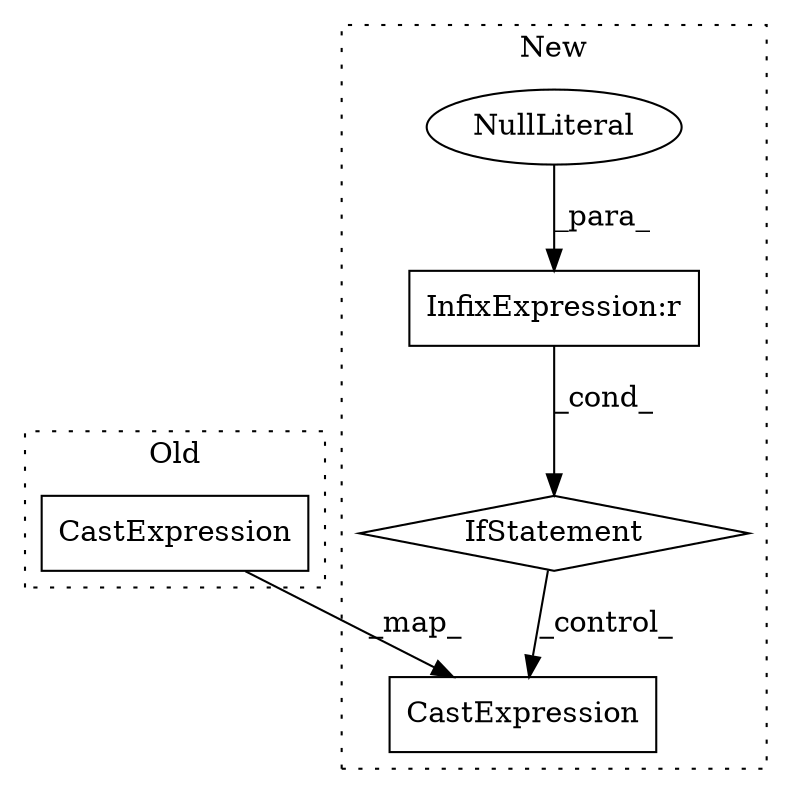 digraph G {
subgraph cluster0 {
1 [label="CastExpression" a="11" s="9896" l="10" shape="box"];
label = "Old";
style="dotted";
}
subgraph cluster1 {
2 [label="CastExpression" a="11" s="9921" l="10" shape="box"];
3 [label="IfStatement" a="25" s="9918" l="3" shape="diamond"];
4 [label="NullLiteral" a="33" s="9914" l="4" shape="ellipse"];
5 [label="InfixExpression:r" a="27" s="9910" l="4" shape="box"];
label = "New";
style="dotted";
}
1 -> 2 [label="_map_"];
3 -> 2 [label="_control_"];
4 -> 5 [label="_para_"];
5 -> 3 [label="_cond_"];
}